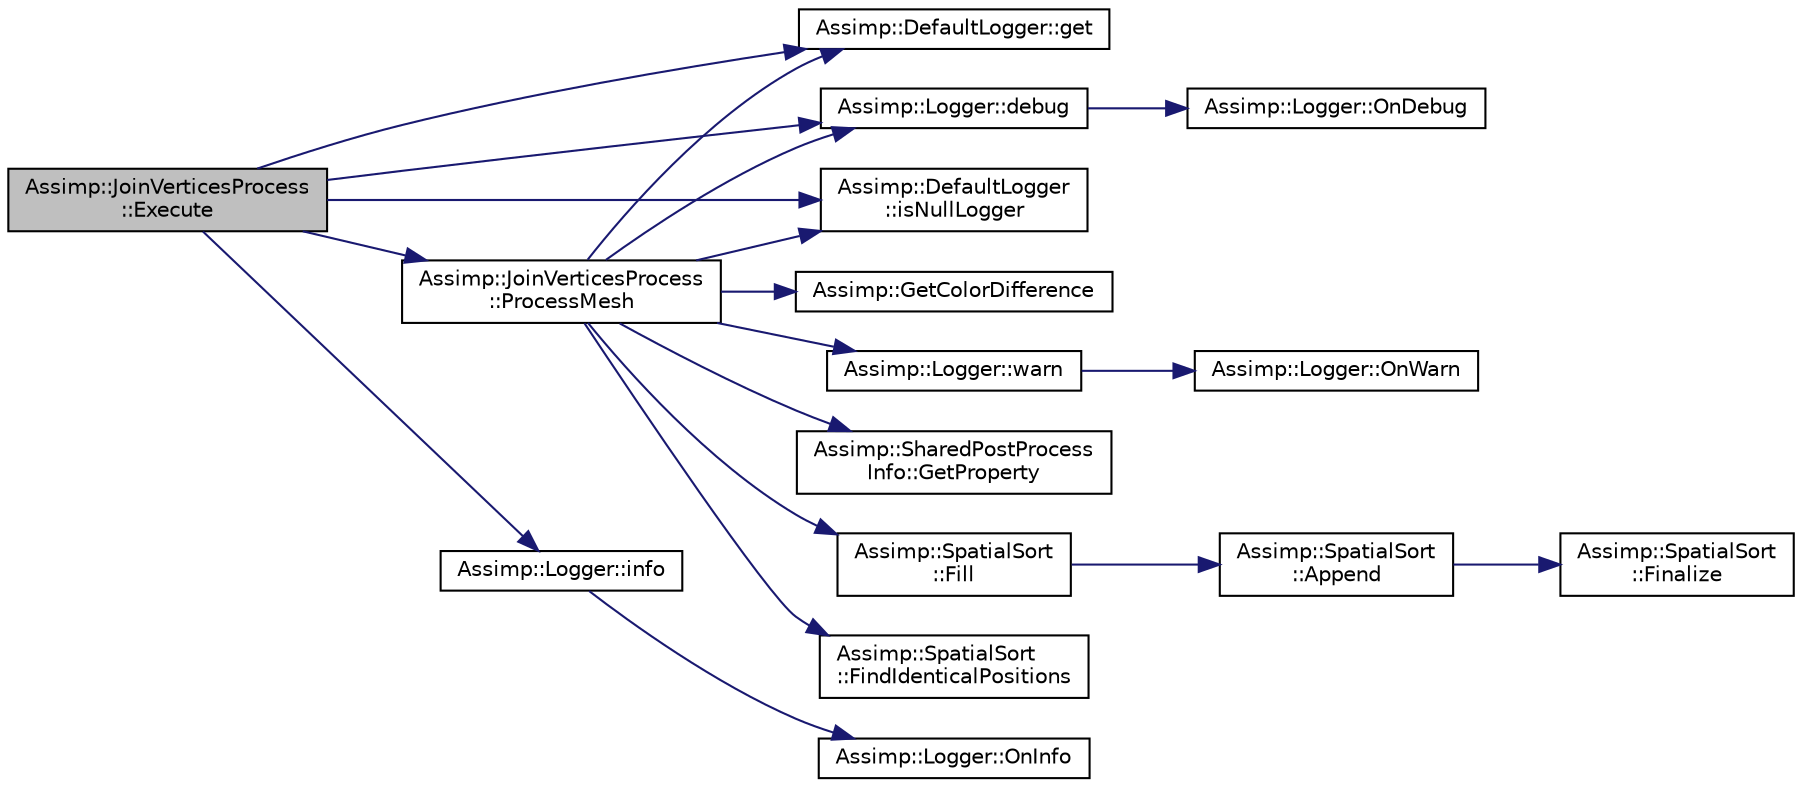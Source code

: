 digraph "Assimp::JoinVerticesProcess::Execute"
{
  edge [fontname="Helvetica",fontsize="10",labelfontname="Helvetica",labelfontsize="10"];
  node [fontname="Helvetica",fontsize="10",shape=record];
  rankdir="LR";
  Node1 [label="Assimp::JoinVerticesProcess\l::Execute",height=0.2,width=0.4,color="black", fillcolor="grey75", style="filled", fontcolor="black"];
  Node1 -> Node2 [color="midnightblue",fontsize="10",style="solid"];
  Node2 [label="Assimp::DefaultLogger::get",height=0.2,width=0.4,color="black", fillcolor="white", style="filled",URL="$class_assimp_1_1_default_logger.html#a093cac26b06553ac774f84769cb0d691",tooltip="Getter for singleton instance. "];
  Node1 -> Node3 [color="midnightblue",fontsize="10",style="solid"];
  Node3 [label="Assimp::Logger::debug",height=0.2,width=0.4,color="black", fillcolor="white", style="filled",URL="$class_assimp_1_1_logger.html#a3b10454ab4c0949f251062376d9c4161",tooltip="Writes a debug message. "];
  Node3 -> Node4 [color="midnightblue",fontsize="10",style="solid"];
  Node4 [label="Assimp::Logger::OnDebug",height=0.2,width=0.4,color="black", fillcolor="white", style="filled",URL="$class_assimp_1_1_logger.html#aded6996d20f14204877097b88bd5eac6",tooltip="Called as a request to write a specific debug message. "];
  Node1 -> Node5 [color="midnightblue",fontsize="10",style="solid"];
  Node5 [label="Assimp::DefaultLogger\l::isNullLogger",height=0.2,width=0.4,color="black", fillcolor="white", style="filled",URL="$class_assimp_1_1_default_logger.html#a55ea67b3770c321fa0bda541763495a8",tooltip="Return whether a #NullLogger is currently active. "];
  Node1 -> Node6 [color="midnightblue",fontsize="10",style="solid"];
  Node6 [label="Assimp::JoinVerticesProcess\l::ProcessMesh",height=0.2,width=0.4,color="black", fillcolor="white", style="filled",URL="$class_assimp_1_1_join_vertices_process.html#ab900e951f4144ee6754c9176cb3ba36e"];
  Node6 -> Node7 [color="midnightblue",fontsize="10",style="solid"];
  Node7 [label="Assimp::SharedPostProcess\lInfo::GetProperty",height=0.2,width=0.4,color="black", fillcolor="white", style="filled",URL="$class_assimp_1_1_shared_post_process_info.html#a94ff656ee1eb86ef103f79e5ffc256fa",tooltip="Get a heap property. "];
  Node6 -> Node8 [color="midnightblue",fontsize="10",style="solid"];
  Node8 [label="Assimp::SpatialSort\l::Fill",height=0.2,width=0.4,color="black", fillcolor="white", style="filled",URL="$class_assimp_1_1_spatial_sort.html#a9818ff67761742c6492173e61035ad37"];
  Node8 -> Node9 [color="midnightblue",fontsize="10",style="solid"];
  Node9 [label="Assimp::SpatialSort\l::Append",height=0.2,width=0.4,color="black", fillcolor="white", style="filled",URL="$class_assimp_1_1_spatial_sort.html#acc7813f0ab385e7744890b92f12c8fd8"];
  Node9 -> Node10 [color="midnightblue",fontsize="10",style="solid"];
  Node10 [label="Assimp::SpatialSort\l::Finalize",height=0.2,width=0.4,color="black", fillcolor="white", style="filled",URL="$class_assimp_1_1_spatial_sort.html#a28ddec1cbbce9f157dd1457f5f7f07d4"];
  Node6 -> Node11 [color="midnightblue",fontsize="10",style="solid"];
  Node11 [label="Assimp::SpatialSort\l::FindIdenticalPositions",height=0.2,width=0.4,color="black", fillcolor="white", style="filled",URL="$class_assimp_1_1_spatial_sort.html#a7ea3522c3964aa1640fb321fc5b8b449"];
  Node6 -> Node12 [color="midnightblue",fontsize="10",style="solid"];
  Node12 [label="Assimp::GetColorDifference",height=0.2,width=0.4,color="black", fillcolor="white", style="filled",URL="$namespace_assimp.html#a19ad49cb7574ea17c7bc1e9376cac0fa"];
  Node6 -> Node5 [color="midnightblue",fontsize="10",style="solid"];
  Node6 -> Node2 [color="midnightblue",fontsize="10",style="solid"];
  Node6 -> Node3 [color="midnightblue",fontsize="10",style="solid"];
  Node6 -> Node13 [color="midnightblue",fontsize="10",style="solid"];
  Node13 [label="Assimp::Logger::warn",height=0.2,width=0.4,color="black", fillcolor="white", style="filled",URL="$class_assimp_1_1_logger.html#a32bc5ee4b23df13551b83b925907f1b1",tooltip="Writes a warning message. "];
  Node13 -> Node14 [color="midnightblue",fontsize="10",style="solid"];
  Node14 [label="Assimp::Logger::OnWarn",height=0.2,width=0.4,color="black", fillcolor="white", style="filled",URL="$class_assimp_1_1_logger.html#ab8066978dd37992f711d75d49cf4607b",tooltip="Called as a request to write a specific warn message. "];
  Node1 -> Node15 [color="midnightblue",fontsize="10",style="solid"];
  Node15 [label="Assimp::Logger::info",height=0.2,width=0.4,color="black", fillcolor="white", style="filled",URL="$class_assimp_1_1_logger.html#a12b8a125083c47ac0bb6056f00761e52",tooltip="Writes a info message. "];
  Node15 -> Node16 [color="midnightblue",fontsize="10",style="solid"];
  Node16 [label="Assimp::Logger::OnInfo",height=0.2,width=0.4,color="black", fillcolor="white", style="filled",URL="$class_assimp_1_1_logger.html#aba81c4562ff8db83f06c6b62f2eb7983",tooltip="Called as a request to write a specific info message. "];
}

